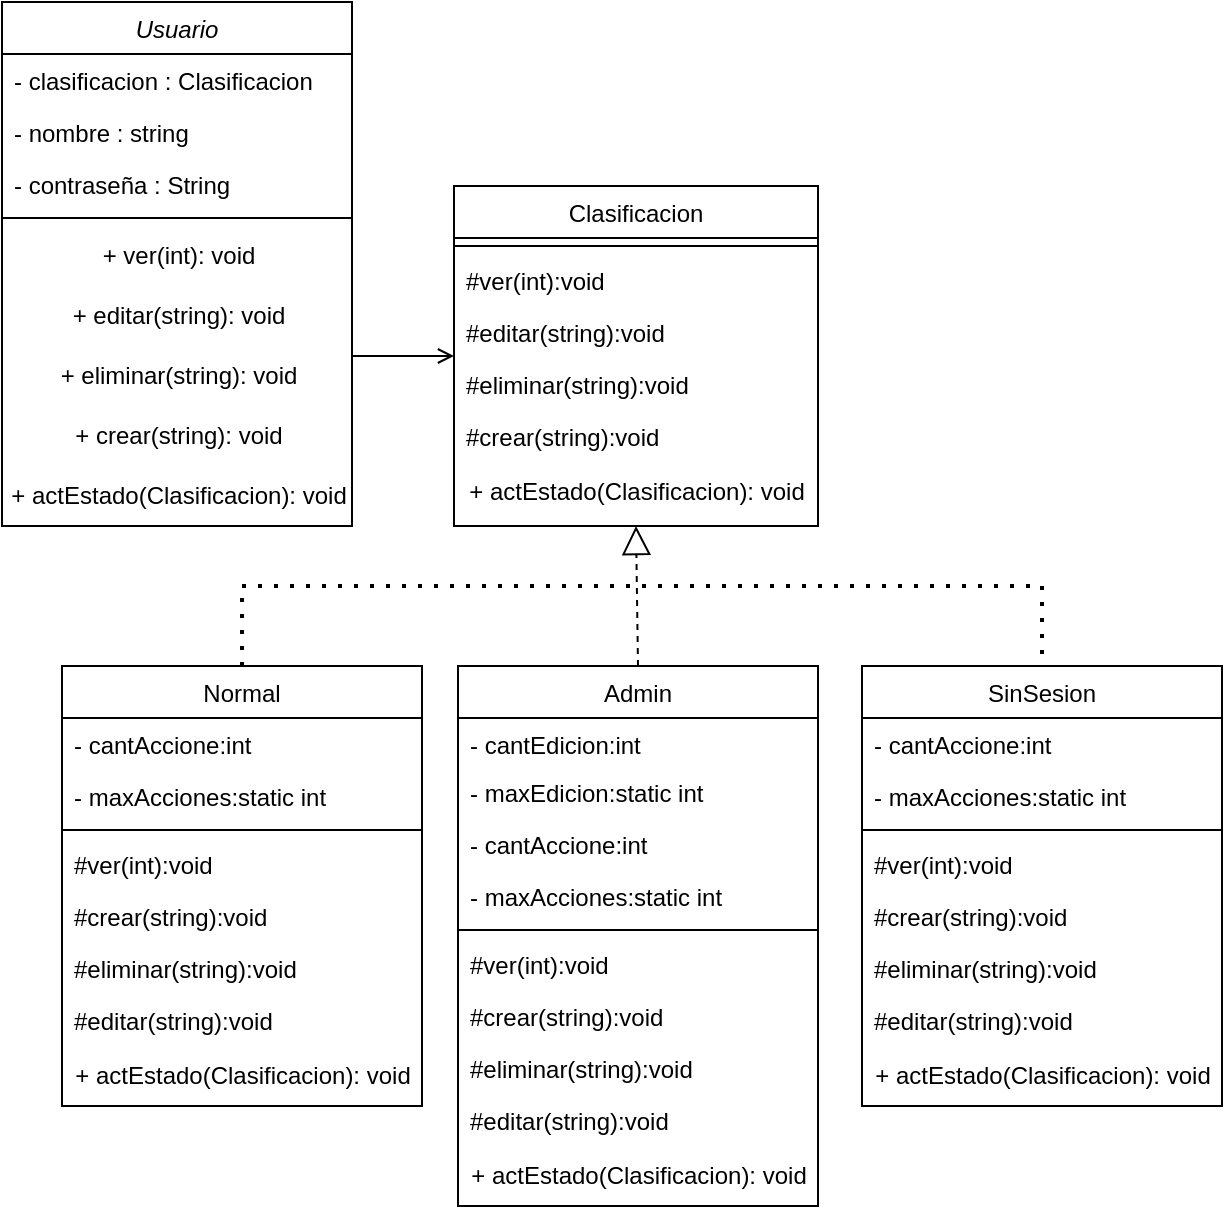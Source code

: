 <mxfile version="24.2.8" type="device">
  <diagram id="C5RBs43oDa-KdzZeNtuy" name="Page-1">
    <mxGraphModel dx="880" dy="495" grid="1" gridSize="10" guides="1" tooltips="1" connect="1" arrows="1" fold="1" page="1" pageScale="1" pageWidth="827" pageHeight="1169" math="0" shadow="0">
      <root>
        <mxCell id="WIyWlLk6GJQsqaUBKTNV-0" />
        <mxCell id="WIyWlLk6GJQsqaUBKTNV-1" parent="WIyWlLk6GJQsqaUBKTNV-0" />
        <mxCell id="zkfFHV4jXpPFQw0GAbJ--0" value="Usuario" style="swimlane;fontStyle=2;align=center;verticalAlign=top;childLayout=stackLayout;horizontal=1;startSize=26;horizontalStack=0;resizeParent=1;resizeLast=0;collapsible=1;marginBottom=0;rounded=0;shadow=0;strokeWidth=1;" parent="WIyWlLk6GJQsqaUBKTNV-1" vertex="1">
          <mxGeometry x="440" y="88" width="175" height="262" as="geometry">
            <mxRectangle x="230" y="140" width="160" height="26" as="alternateBounds" />
          </mxGeometry>
        </mxCell>
        <mxCell id="zkfFHV4jXpPFQw0GAbJ--1" value="- clasificacion : Clasificacion&#xa;" style="text;align=left;verticalAlign=top;spacingLeft=4;spacingRight=4;overflow=hidden;rotatable=0;points=[[0,0.5],[1,0.5]];portConstraint=eastwest;" parent="zkfFHV4jXpPFQw0GAbJ--0" vertex="1">
          <mxGeometry y="26" width="175" height="26" as="geometry" />
        </mxCell>
        <mxCell id="zkfFHV4jXpPFQw0GAbJ--2" value="- nombre : string" style="text;align=left;verticalAlign=top;spacingLeft=4;spacingRight=4;overflow=hidden;rotatable=0;points=[[0,0.5],[1,0.5]];portConstraint=eastwest;rounded=0;shadow=0;html=0;" parent="zkfFHV4jXpPFQw0GAbJ--0" vertex="1">
          <mxGeometry y="52" width="175" height="26" as="geometry" />
        </mxCell>
        <mxCell id="zkfFHV4jXpPFQw0GAbJ--3" value="- contraseña : String" style="text;align=left;verticalAlign=top;spacingLeft=4;spacingRight=4;overflow=hidden;rotatable=0;points=[[0,0.5],[1,0.5]];portConstraint=eastwest;rounded=0;shadow=0;html=0;" parent="zkfFHV4jXpPFQw0GAbJ--0" vertex="1">
          <mxGeometry y="78" width="175" height="26" as="geometry" />
        </mxCell>
        <mxCell id="zkfFHV4jXpPFQw0GAbJ--4" value="" style="line;html=1;strokeWidth=1;align=left;verticalAlign=middle;spacingTop=-1;spacingLeft=3;spacingRight=3;rotatable=0;labelPosition=right;points=[];portConstraint=eastwest;" parent="zkfFHV4jXpPFQw0GAbJ--0" vertex="1">
          <mxGeometry y="104" width="175" height="8" as="geometry" />
        </mxCell>
        <mxCell id="xeVmzYNtwSOmjBGVjr8v-1" value="+ ver(int): void" style="text;html=1;align=center;verticalAlign=middle;resizable=0;points=[];autosize=1;strokeColor=none;fillColor=none;" vertex="1" parent="zkfFHV4jXpPFQw0GAbJ--0">
          <mxGeometry y="112" width="175" height="30" as="geometry" />
        </mxCell>
        <mxCell id="xeVmzYNtwSOmjBGVjr8v-2" value="+ editar(string): void" style="text;html=1;align=center;verticalAlign=middle;resizable=0;points=[];autosize=1;strokeColor=none;fillColor=none;" vertex="1" parent="zkfFHV4jXpPFQw0GAbJ--0">
          <mxGeometry y="142" width="175" height="30" as="geometry" />
        </mxCell>
        <mxCell id="xeVmzYNtwSOmjBGVjr8v-8" value="+ eliminar(string): void" style="text;html=1;align=center;verticalAlign=middle;resizable=0;points=[];autosize=1;strokeColor=none;fillColor=none;" vertex="1" parent="zkfFHV4jXpPFQw0GAbJ--0">
          <mxGeometry y="172" width="175" height="30" as="geometry" />
        </mxCell>
        <mxCell id="xeVmzYNtwSOmjBGVjr8v-9" value="+ crear(string): void" style="text;html=1;align=center;verticalAlign=middle;resizable=0;points=[];autosize=1;strokeColor=none;fillColor=none;" vertex="1" parent="zkfFHV4jXpPFQw0GAbJ--0">
          <mxGeometry y="202" width="175" height="30" as="geometry" />
        </mxCell>
        <mxCell id="xeVmzYNtwSOmjBGVjr8v-10" value="+ actEstado(Clasificacion): void" style="text;html=1;align=center;verticalAlign=middle;resizable=0;points=[];autosize=1;strokeColor=none;fillColor=none;" vertex="1" parent="zkfFHV4jXpPFQw0GAbJ--0">
          <mxGeometry y="232" width="175" height="30" as="geometry" />
        </mxCell>
        <mxCell id="zkfFHV4jXpPFQw0GAbJ--13" value="Normal" style="swimlane;fontStyle=0;align=center;verticalAlign=top;childLayout=stackLayout;horizontal=1;startSize=26;horizontalStack=0;resizeParent=1;resizeLast=0;collapsible=1;marginBottom=0;rounded=0;shadow=0;strokeWidth=1;" parent="WIyWlLk6GJQsqaUBKTNV-1" vertex="1">
          <mxGeometry x="470" y="420" width="180" height="220" as="geometry">
            <mxRectangle x="530" y="420" width="170" height="26" as="alternateBounds" />
          </mxGeometry>
        </mxCell>
        <mxCell id="zkfFHV4jXpPFQw0GAbJ--14" value="- cantAccione:int" style="text;align=left;verticalAlign=top;spacingLeft=4;spacingRight=4;overflow=hidden;rotatable=0;points=[[0,0.5],[1,0.5]];portConstraint=eastwest;" parent="zkfFHV4jXpPFQw0GAbJ--13" vertex="1">
          <mxGeometry y="26" width="180" height="26" as="geometry" />
        </mxCell>
        <mxCell id="xeVmzYNtwSOmjBGVjr8v-15" value="- maxAcciones:static int" style="text;align=left;verticalAlign=top;spacingLeft=4;spacingRight=4;overflow=hidden;rotatable=0;points=[[0,0.5],[1,0.5]];portConstraint=eastwest;" vertex="1" parent="zkfFHV4jXpPFQw0GAbJ--13">
          <mxGeometry y="52" width="180" height="26" as="geometry" />
        </mxCell>
        <mxCell id="zkfFHV4jXpPFQw0GAbJ--15" value="" style="line;html=1;strokeWidth=1;align=left;verticalAlign=middle;spacingTop=-1;spacingLeft=3;spacingRight=3;rotatable=0;labelPosition=right;points=[];portConstraint=eastwest;" parent="zkfFHV4jXpPFQw0GAbJ--13" vertex="1">
          <mxGeometry y="78" width="180" height="8" as="geometry" />
        </mxCell>
        <mxCell id="xeVmzYNtwSOmjBGVjr8v-16" value="#ver(int):void" style="text;align=left;verticalAlign=top;spacingLeft=4;spacingRight=4;overflow=hidden;rotatable=0;points=[[0,0.5],[1,0.5]];portConstraint=eastwest;" vertex="1" parent="zkfFHV4jXpPFQw0GAbJ--13">
          <mxGeometry y="86" width="180" height="26" as="geometry" />
        </mxCell>
        <mxCell id="xeVmzYNtwSOmjBGVjr8v-19" value="#crear(string):void" style="text;align=left;verticalAlign=top;spacingLeft=4;spacingRight=4;overflow=hidden;rotatable=0;points=[[0,0.5],[1,0.5]];portConstraint=eastwest;" vertex="1" parent="zkfFHV4jXpPFQw0GAbJ--13">
          <mxGeometry y="112" width="180" height="26" as="geometry" />
        </mxCell>
        <mxCell id="xeVmzYNtwSOmjBGVjr8v-18" value="#eliminar(string):void" style="text;align=left;verticalAlign=top;spacingLeft=4;spacingRight=4;overflow=hidden;rotatable=0;points=[[0,0.5],[1,0.5]];portConstraint=eastwest;" vertex="1" parent="zkfFHV4jXpPFQw0GAbJ--13">
          <mxGeometry y="138" width="180" height="26" as="geometry" />
        </mxCell>
        <mxCell id="xeVmzYNtwSOmjBGVjr8v-17" value="#editar(string):void" style="text;align=left;verticalAlign=top;spacingLeft=4;spacingRight=4;overflow=hidden;rotatable=0;points=[[0,0.5],[1,0.5]];portConstraint=eastwest;" vertex="1" parent="zkfFHV4jXpPFQw0GAbJ--13">
          <mxGeometry y="164" width="180" height="26" as="geometry" />
        </mxCell>
        <mxCell id="xeVmzYNtwSOmjBGVjr8v-21" value="+ actEstado(Clasificacion): void" style="text;html=1;align=center;verticalAlign=middle;resizable=0;points=[];autosize=1;strokeColor=none;fillColor=none;" vertex="1" parent="zkfFHV4jXpPFQw0GAbJ--13">
          <mxGeometry y="190" width="180" height="30" as="geometry" />
        </mxCell>
        <mxCell id="zkfFHV4jXpPFQw0GAbJ--17" value="Clasificacion" style="swimlane;fontStyle=0;align=center;verticalAlign=top;childLayout=stackLayout;horizontal=1;startSize=26;horizontalStack=0;resizeParent=1;resizeLast=0;collapsible=1;marginBottom=0;rounded=0;shadow=0;strokeWidth=1;" parent="WIyWlLk6GJQsqaUBKTNV-1" vertex="1">
          <mxGeometry x="666" y="180" width="182" height="170" as="geometry">
            <mxRectangle x="550" y="140" width="160" height="26" as="alternateBounds" />
          </mxGeometry>
        </mxCell>
        <mxCell id="zkfFHV4jXpPFQw0GAbJ--23" value="" style="line;html=1;strokeWidth=1;align=left;verticalAlign=middle;spacingTop=-1;spacingLeft=3;spacingRight=3;rotatable=0;labelPosition=right;points=[];portConstraint=eastwest;" parent="zkfFHV4jXpPFQw0GAbJ--17" vertex="1">
          <mxGeometry y="26" width="182" height="8" as="geometry" />
        </mxCell>
        <mxCell id="zkfFHV4jXpPFQw0GAbJ--24" value="#ver(int):void" style="text;align=left;verticalAlign=top;spacingLeft=4;spacingRight=4;overflow=hidden;rotatable=0;points=[[0,0.5],[1,0.5]];portConstraint=eastwest;" parent="zkfFHV4jXpPFQw0GAbJ--17" vertex="1">
          <mxGeometry y="34" width="182" height="26" as="geometry" />
        </mxCell>
        <mxCell id="zkfFHV4jXpPFQw0GAbJ--25" value="#editar(string):void" style="text;align=left;verticalAlign=top;spacingLeft=4;spacingRight=4;overflow=hidden;rotatable=0;points=[[0,0.5],[1,0.5]];portConstraint=eastwest;" parent="zkfFHV4jXpPFQw0GAbJ--17" vertex="1">
          <mxGeometry y="60" width="182" height="26" as="geometry" />
        </mxCell>
        <mxCell id="xeVmzYNtwSOmjBGVjr8v-11" value="#eliminar(string):void" style="text;align=left;verticalAlign=top;spacingLeft=4;spacingRight=4;overflow=hidden;rotatable=0;points=[[0,0.5],[1,0.5]];portConstraint=eastwest;" vertex="1" parent="zkfFHV4jXpPFQw0GAbJ--17">
          <mxGeometry y="86" width="182" height="26" as="geometry" />
        </mxCell>
        <mxCell id="xeVmzYNtwSOmjBGVjr8v-12" value="#crear(string):void" style="text;align=left;verticalAlign=top;spacingLeft=4;spacingRight=4;overflow=hidden;rotatable=0;points=[[0,0.5],[1,0.5]];portConstraint=eastwest;" vertex="1" parent="zkfFHV4jXpPFQw0GAbJ--17">
          <mxGeometry y="112" width="182" height="26" as="geometry" />
        </mxCell>
        <mxCell id="xeVmzYNtwSOmjBGVjr8v-13" value="+ actEstado(Clasificacion): void" style="text;html=1;align=center;verticalAlign=middle;resizable=0;points=[];autosize=1;strokeColor=none;fillColor=none;" vertex="1" parent="zkfFHV4jXpPFQw0GAbJ--17">
          <mxGeometry y="138" width="182" height="30" as="geometry" />
        </mxCell>
        <mxCell id="zkfFHV4jXpPFQw0GAbJ--26" value="" style="endArrow=open;shadow=0;strokeWidth=1;rounded=0;curved=0;endFill=1;edgeStyle=elbowEdgeStyle;elbow=vertical;" parent="WIyWlLk6GJQsqaUBKTNV-1" source="zkfFHV4jXpPFQw0GAbJ--0" target="zkfFHV4jXpPFQw0GAbJ--17" edge="1">
          <mxGeometry x="0.5" y="41" relative="1" as="geometry">
            <mxPoint x="380" y="192" as="sourcePoint" />
            <mxPoint x="540" y="192" as="targetPoint" />
            <mxPoint x="-40" y="32" as="offset" />
          </mxGeometry>
        </mxCell>
        <mxCell id="xeVmzYNtwSOmjBGVjr8v-22" value="Admin" style="swimlane;fontStyle=0;align=center;verticalAlign=top;childLayout=stackLayout;horizontal=1;startSize=26;horizontalStack=0;resizeParent=1;resizeLast=0;collapsible=1;marginBottom=0;rounded=0;shadow=0;strokeWidth=1;" vertex="1" parent="WIyWlLk6GJQsqaUBKTNV-1">
          <mxGeometry x="668" y="420" width="180" height="270" as="geometry">
            <mxRectangle x="530" y="420" width="170" height="26" as="alternateBounds" />
          </mxGeometry>
        </mxCell>
        <mxCell id="xeVmzYNtwSOmjBGVjr8v-40" value="- cantEdicion:int" style="text;align=left;verticalAlign=top;spacingLeft=4;spacingRight=4;overflow=hidden;rotatable=0;points=[[0,0.5],[1,0.5]];portConstraint=eastwest;" vertex="1" parent="xeVmzYNtwSOmjBGVjr8v-22">
          <mxGeometry y="26" width="180" height="24" as="geometry" />
        </mxCell>
        <mxCell id="xeVmzYNtwSOmjBGVjr8v-41" value="- maxEdicion:static int" style="text;align=left;verticalAlign=top;spacingLeft=4;spacingRight=4;overflow=hidden;rotatable=0;points=[[0,0.5],[1,0.5]];portConstraint=eastwest;" vertex="1" parent="xeVmzYNtwSOmjBGVjr8v-22">
          <mxGeometry y="50" width="180" height="26" as="geometry" />
        </mxCell>
        <mxCell id="xeVmzYNtwSOmjBGVjr8v-23" value="- cantAccione:int" style="text;align=left;verticalAlign=top;spacingLeft=4;spacingRight=4;overflow=hidden;rotatable=0;points=[[0,0.5],[1,0.5]];portConstraint=eastwest;" vertex="1" parent="xeVmzYNtwSOmjBGVjr8v-22">
          <mxGeometry y="76" width="180" height="26" as="geometry" />
        </mxCell>
        <mxCell id="xeVmzYNtwSOmjBGVjr8v-24" value="- maxAcciones:static int" style="text;align=left;verticalAlign=top;spacingLeft=4;spacingRight=4;overflow=hidden;rotatable=0;points=[[0,0.5],[1,0.5]];portConstraint=eastwest;" vertex="1" parent="xeVmzYNtwSOmjBGVjr8v-22">
          <mxGeometry y="102" width="180" height="26" as="geometry" />
        </mxCell>
        <mxCell id="xeVmzYNtwSOmjBGVjr8v-25" value="" style="line;html=1;strokeWidth=1;align=left;verticalAlign=middle;spacingTop=-1;spacingLeft=3;spacingRight=3;rotatable=0;labelPosition=right;points=[];portConstraint=eastwest;" vertex="1" parent="xeVmzYNtwSOmjBGVjr8v-22">
          <mxGeometry y="128" width="180" height="8" as="geometry" />
        </mxCell>
        <mxCell id="xeVmzYNtwSOmjBGVjr8v-26" value="#ver(int):void" style="text;align=left;verticalAlign=top;spacingLeft=4;spacingRight=4;overflow=hidden;rotatable=0;points=[[0,0.5],[1,0.5]];portConstraint=eastwest;" vertex="1" parent="xeVmzYNtwSOmjBGVjr8v-22">
          <mxGeometry y="136" width="180" height="26" as="geometry" />
        </mxCell>
        <mxCell id="xeVmzYNtwSOmjBGVjr8v-27" value="#crear(string):void" style="text;align=left;verticalAlign=top;spacingLeft=4;spacingRight=4;overflow=hidden;rotatable=0;points=[[0,0.5],[1,0.5]];portConstraint=eastwest;" vertex="1" parent="xeVmzYNtwSOmjBGVjr8v-22">
          <mxGeometry y="162" width="180" height="26" as="geometry" />
        </mxCell>
        <mxCell id="xeVmzYNtwSOmjBGVjr8v-28" value="#eliminar(string):void" style="text;align=left;verticalAlign=top;spacingLeft=4;spacingRight=4;overflow=hidden;rotatable=0;points=[[0,0.5],[1,0.5]];portConstraint=eastwest;" vertex="1" parent="xeVmzYNtwSOmjBGVjr8v-22">
          <mxGeometry y="188" width="180" height="26" as="geometry" />
        </mxCell>
        <mxCell id="xeVmzYNtwSOmjBGVjr8v-29" value="#editar(string):void" style="text;align=left;verticalAlign=top;spacingLeft=4;spacingRight=4;overflow=hidden;rotatable=0;points=[[0,0.5],[1,0.5]];portConstraint=eastwest;" vertex="1" parent="xeVmzYNtwSOmjBGVjr8v-22">
          <mxGeometry y="214" width="180" height="26" as="geometry" />
        </mxCell>
        <mxCell id="xeVmzYNtwSOmjBGVjr8v-30" value="+ actEstado(Clasificacion): void" style="text;html=1;align=center;verticalAlign=middle;resizable=0;points=[];autosize=1;strokeColor=none;fillColor=none;" vertex="1" parent="xeVmzYNtwSOmjBGVjr8v-22">
          <mxGeometry y="240" width="180" height="30" as="geometry" />
        </mxCell>
        <mxCell id="xeVmzYNtwSOmjBGVjr8v-31" value="SinSesion" style="swimlane;fontStyle=0;align=center;verticalAlign=top;childLayout=stackLayout;horizontal=1;startSize=26;horizontalStack=0;resizeParent=1;resizeLast=0;collapsible=1;marginBottom=0;rounded=0;shadow=0;strokeWidth=1;" vertex="1" parent="WIyWlLk6GJQsqaUBKTNV-1">
          <mxGeometry x="870" y="420" width="180" height="220" as="geometry">
            <mxRectangle x="530" y="420" width="170" height="26" as="alternateBounds" />
          </mxGeometry>
        </mxCell>
        <mxCell id="xeVmzYNtwSOmjBGVjr8v-32" value="- cantAccione:int" style="text;align=left;verticalAlign=top;spacingLeft=4;spacingRight=4;overflow=hidden;rotatable=0;points=[[0,0.5],[1,0.5]];portConstraint=eastwest;" vertex="1" parent="xeVmzYNtwSOmjBGVjr8v-31">
          <mxGeometry y="26" width="180" height="26" as="geometry" />
        </mxCell>
        <mxCell id="xeVmzYNtwSOmjBGVjr8v-33" value="- maxAcciones:static int" style="text;align=left;verticalAlign=top;spacingLeft=4;spacingRight=4;overflow=hidden;rotatable=0;points=[[0,0.5],[1,0.5]];portConstraint=eastwest;" vertex="1" parent="xeVmzYNtwSOmjBGVjr8v-31">
          <mxGeometry y="52" width="180" height="26" as="geometry" />
        </mxCell>
        <mxCell id="xeVmzYNtwSOmjBGVjr8v-34" value="" style="line;html=1;strokeWidth=1;align=left;verticalAlign=middle;spacingTop=-1;spacingLeft=3;spacingRight=3;rotatable=0;labelPosition=right;points=[];portConstraint=eastwest;" vertex="1" parent="xeVmzYNtwSOmjBGVjr8v-31">
          <mxGeometry y="78" width="180" height="8" as="geometry" />
        </mxCell>
        <mxCell id="xeVmzYNtwSOmjBGVjr8v-35" value="#ver(int):void" style="text;align=left;verticalAlign=top;spacingLeft=4;spacingRight=4;overflow=hidden;rotatable=0;points=[[0,0.5],[1,0.5]];portConstraint=eastwest;" vertex="1" parent="xeVmzYNtwSOmjBGVjr8v-31">
          <mxGeometry y="86" width="180" height="26" as="geometry" />
        </mxCell>
        <mxCell id="xeVmzYNtwSOmjBGVjr8v-36" value="#crear(string):void" style="text;align=left;verticalAlign=top;spacingLeft=4;spacingRight=4;overflow=hidden;rotatable=0;points=[[0,0.5],[1,0.5]];portConstraint=eastwest;" vertex="1" parent="xeVmzYNtwSOmjBGVjr8v-31">
          <mxGeometry y="112" width="180" height="26" as="geometry" />
        </mxCell>
        <mxCell id="xeVmzYNtwSOmjBGVjr8v-37" value="#eliminar(string):void" style="text;align=left;verticalAlign=top;spacingLeft=4;spacingRight=4;overflow=hidden;rotatable=0;points=[[0,0.5],[1,0.5]];portConstraint=eastwest;" vertex="1" parent="xeVmzYNtwSOmjBGVjr8v-31">
          <mxGeometry y="138" width="180" height="26" as="geometry" />
        </mxCell>
        <mxCell id="xeVmzYNtwSOmjBGVjr8v-38" value="#editar(string):void" style="text;align=left;verticalAlign=top;spacingLeft=4;spacingRight=4;overflow=hidden;rotatable=0;points=[[0,0.5],[1,0.5]];portConstraint=eastwest;" vertex="1" parent="xeVmzYNtwSOmjBGVjr8v-31">
          <mxGeometry y="164" width="180" height="26" as="geometry" />
        </mxCell>
        <mxCell id="xeVmzYNtwSOmjBGVjr8v-39" value="+ actEstado(Clasificacion): void" style="text;html=1;align=center;verticalAlign=middle;resizable=0;points=[];autosize=1;strokeColor=none;fillColor=none;" vertex="1" parent="xeVmzYNtwSOmjBGVjr8v-31">
          <mxGeometry y="190" width="180" height="30" as="geometry" />
        </mxCell>
        <mxCell id="xeVmzYNtwSOmjBGVjr8v-43" value="" style="endArrow=none;dashed=1;html=1;dashPattern=1 3;strokeWidth=2;rounded=0;exitX=0.5;exitY=0;exitDx=0;exitDy=0;entryX=0.5;entryY=0;entryDx=0;entryDy=0;" edge="1" parent="WIyWlLk6GJQsqaUBKTNV-1" source="zkfFHV4jXpPFQw0GAbJ--13" target="xeVmzYNtwSOmjBGVjr8v-31">
          <mxGeometry width="50" height="50" relative="1" as="geometry">
            <mxPoint x="570" y="350" as="sourcePoint" />
            <mxPoint x="620" y="300" as="targetPoint" />
            <Array as="points">
              <mxPoint x="560" y="380" />
              <mxPoint x="960" y="380" />
            </Array>
          </mxGeometry>
        </mxCell>
        <mxCell id="xeVmzYNtwSOmjBGVjr8v-50" value="" style="endArrow=block;dashed=1;endFill=0;endSize=12;html=1;rounded=0;exitX=0.5;exitY=0;exitDx=0;exitDy=0;entryX=0.5;entryY=1;entryDx=0;entryDy=0;" edge="1" parent="WIyWlLk6GJQsqaUBKTNV-1" source="xeVmzYNtwSOmjBGVjr8v-22" target="zkfFHV4jXpPFQw0GAbJ--17">
          <mxGeometry width="160" relative="1" as="geometry">
            <mxPoint x="730" y="390" as="sourcePoint" />
            <mxPoint x="890" y="390" as="targetPoint" />
          </mxGeometry>
        </mxCell>
      </root>
    </mxGraphModel>
  </diagram>
</mxfile>
